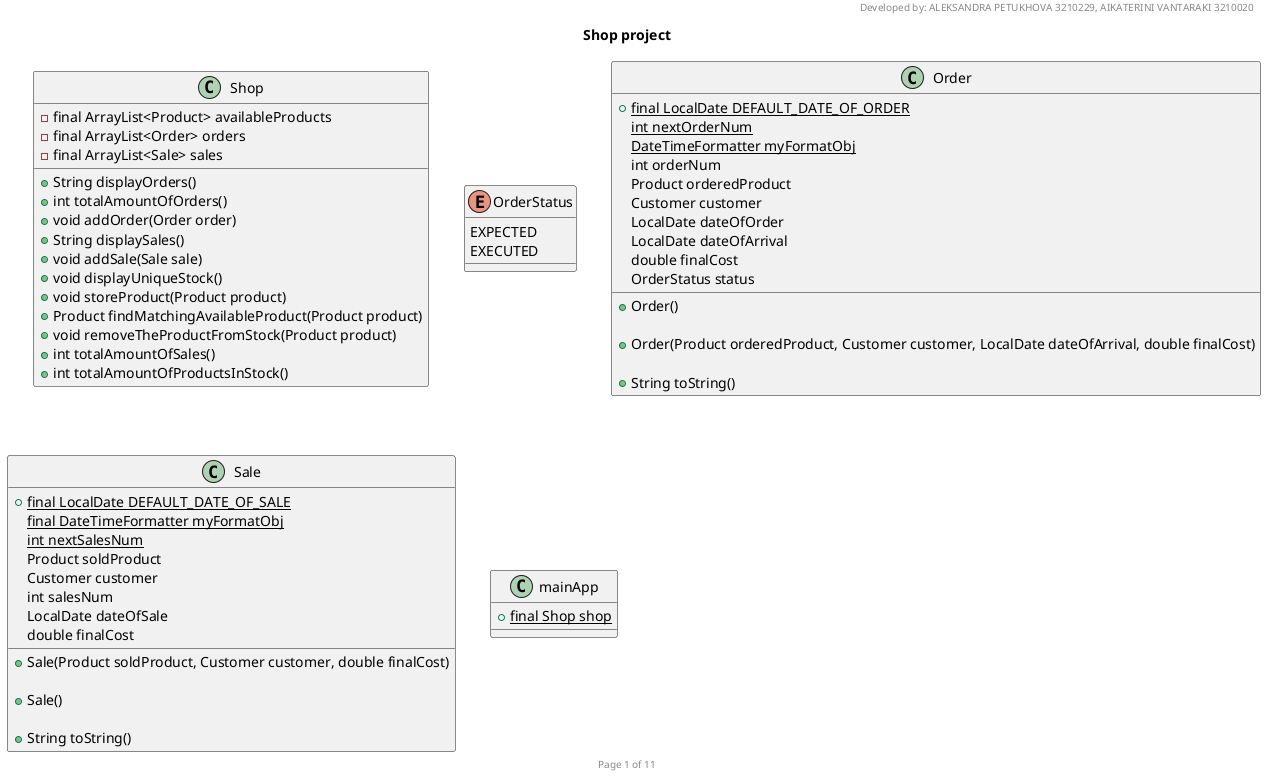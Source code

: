 '@startuml

title Shop project
header Developed by: ALEKSANDRA PETUKHOVA 3210229, AIKATERINI VANTARAKI 3210020



footer Page 1 of 11
class Shop{
    - final ArrayList<Product> availableProducts
    - final ArrayList<Order> orders
    - final ArrayList<Sale> sales

    + String displayOrders()
    + int totalAmountOfOrders()
    + void addOrder(Order order)
    + String displaySales()
    + void addSale(Sale sale)
    + void displayUniqueStock()
    + void storeProduct(Product product)
    + Product findMatchingAvailableProduct(Product product)
    + void removeTheProductFromStock(Product product)
    + int totalAmountOfSales()
    + int totalAmountOfProductsInStock()
}
enum OrderStatus {
    EXPECTED
    EXECUTED
}
class Order{
    + {static} final LocalDate DEFAULT_DATE_OF_ORDER
    {static} int nextOrderNum
    {static} DateTimeFormatter myFormatObj
    int orderNum
    Product orderedProduct
    Customer customer
    LocalDate dateOfOrder
    LocalDate dateOfArrival
    double finalCost
    OrderStatus status

    + Order()

    + Order(Product orderedProduct, Customer customer, LocalDate dateOfArrival, double finalCost)

    + String toString()
 }
class Sale{
    + {static} final LocalDate DEFAULT_DATE_OF_SALE
    {static} final DateTimeFormatter myFormatObj
    {static} int nextSalesNum
    Product soldProduct
    Customer customer
    int salesNum
    LocalDate dateOfSale
    double finalCost


    + Sale(Product soldProduct, Customer customer, double finalCost)

    + Sale()

    + String toString()

}
class mainApp{
    + {static} final Shop shop
}
newpage
header Developed by: ALEKSANDRA PETUKHOVA 3210229, AIKATERINI VANTARAKI 3210020

footer Page 2 of 11

interface Model {
    String getModelName()

    int getModelYear()

    String getModelManufacturer()

    double getModelPrice()
}
abstract class Product implements Model  {
    + {static} final String INTEL
    + {static} final String AMD
    + {static} final String nVIDIA
    + {static} final String CRUCIAL
    + {static} final String VENGEANCE
    + {static} final String SAMSUNG
    + {static} final String LG
    + {static} final String HYPERX
    + {static} final String LOGITECH
    + {static} final String RAZER
    + {static} final String HP
    + {static} final String SEAGATE

    + {static} final int YEAR_2018
    + {static} final int YEAR_2019
    + {static} final int YEAR_2020
    + {static} final int YEAR_2021
    + {static} final int YEAR_2022
    + {static} double priceBasedOnName(String model)
    + {static} int yearBasedOnName(String model)
    + double finalPrice()
    + int getProductId()
    + String returnStringOfAllProperties()
    + abstract boolean sameProductAs(Product obj)
    + String toString()
}
abstract class ComputerComponent extends Product{
    public static final double COMPONENT_DISCOUNT

    + ComputerComponent()

    + ComputerComponent(String modelName)

    + ComputerComponent(String modelName, int modelYear, String modelManufacturer, double modelPrice)
}

class ComputerPeripheral extends Product{
    + static final double PERIPHERAL_DISCOUNT

    + ComputerPeripheral(String modelName, int modelYear, String modelManufacturer, double modelPrice)

    + ComputerPeripheral()

    + String toString()
}
newpage
header Developed by: ALEKSANDRA PETUKHOVA 3210229, AIKATERINI VANTARAKI 3210020

footer Page 3 of 11

class Printer extends ComputerPeripheral{
    + {static} final String NAME
    + {static} final String LASER
    + {static} final String INKJET
    + {static} final String COLORED
    + {static} final String BLACK_WHITE
    - {static} int numOfPrinters
    - String printerTech
    - String printType

    + Printer(String modelName, int modelYear, String modelManufacturer, double modelPrice, String printerTech, String printType)

    + Printer()

    + String getPrinterTech()

    + void setPrinterTech(String Type)

    + String getPrintType()

    + void setPrintType(String Type)

    + String returnStringOfAllProperties()

    + boolean sameProductAs(Product obj)

    + String toString()
}
newpage
header Developed by: ALEKSANDRA PETUKHOVA 3210229, AIKATERINI VANTARAKI 3210020

footer Page 4 of 11

class Mouse extends ComputerPeripheral{
    + {static} final String NAME
    + {static} final String OPTICAL
    + {static} final String WIRED
    + {static} final String WIRELESS
    {static} final String LASER
    {static} int numOfMice
    - String mouseTech
    - String mouseConnect

    + Mouse(String modelName, int modelYear, String modelManufacturer, double modelPrice, String mouseTech, String mouseConnect)

    + Mouse()

    + Mouse(int modelYear, String modelManufacturer, double modelPrice, String mouseTech, String mouseConnect)

    + String getMouseTech()

    + void setMouseTech(String Type)

    + String getMouseConnect()

    + void setMouseConnect(String Type)

    + String returnStringOfAllProperties()

    + boolean sameProductAs(Product obj)

    + String toString()

}

newpage
header Developed by: ALEKSANDRA PETUKHOVA 3210229, AIKATERINI VANTARAKI 3210020

footer Page 5 of 11
class Monitor extends ComputerPeripheral{
    + {static} final String NAME
    + {static} final String MONITOR
    + {static} final String PORTABLE_MONITOR
    + {static} final String TV_MONITOR
    + {static} final String DIMENSION17
    + {static} final String DIMENSION24
    + {static} final String RESOLUTION1
    + {static} final String RESOLUTION2
    + {static} final String PORT1
    + {static} final String PORT2
    + {static} final String PORT3
    {static} int numOfMonitors
    - String monitorType
    - String monitorDimensions
    - String monitorResolution
    - String monitorPort

    + Monitor(String modelName, int modelYear, String modelManufacturer, double modelPrice, String monitorType, String monitorDimensions, String monitorResolution, String monitorPort)

    + Monitor()

    + String getMonitorType()

    + void setMonitorType(String Type)

    + String getMonitorDimensions()

    + void setMonitorDimensions(String Type)

    + String getMonitorResolution()

    + void setMonitorResolution(String Type)

    + String getMonitorPort()

    + void setMonitorPort(String Type)

    + String returnStringOfAllProperties()

    + boolean sameProductAs(Product obj)

    + String toString()

}
newpage
header Developed by: ALEKSANDRA PETUKHOVA 3210229, AIKATERINI VANTARAKI 3210020

footer Page 6 of 11

class Keyboard extends ComputerPeripheral{
    + {static} final String NAME
    {static} final String WIRED
    {static} final String WIRELESS
    {static} int numOfKeyboards
    - String keyboardConnect

    + Keyboard(String modelName, int modelYear, String modelManufacturer, double modelPrice, String keyboardConnect)

    + Keyboard()

    + String getKeyboardConnect()

    + void setKeyboardConnect(String Type)

    + String returnStringOfAllProperties()

    + boolean sameProductAs(Product obj)

    + String toString()
}
newpage
header Developed by: ALEKSANDRA PETUKHOVA 3210229, AIKATERINI VANTARAKI 3210020

footer Page 7 of 11


class Ram extends ComputerComponent{
    + static final String NAME
    + {static} final String DDR3
    + {static} final String DDR4
    + {static} final String DDR5
    + {static} final String SIZE4
    + {static} final String SIZE8
    + {static} final String SIZE16
    + {static} final String FREQUENCY1600
    + {static} final String FREQUENCY2666
    + {static} final String FREQUENCY3200
    {static} int numOfRams
    - String ramType
    - String ramSize
    - String ramFrequency

    + Ram()

    + Ram(String modelName, int modelYear, String modelManufacturer, double modelPrice, String ramType, String ramSize, String ramFrequency)

    + Ram(int modelYear, String modelManufacturer, double modelPrice, String ramType, String ramSize, String ramFrequency)

    + String getRamType()

    + void setRamType(String Type)

    + String getRamSize()

    + void setRamSize(String Type)

    + String getRamFrequency()

    + void setRamFrequency(String Type)

    + String returnStringOfAllProperties()

    + boolean sameProductAs(Product obj)

    + String toString()

}
newpage
header Developed by: ALEKSANDRA PETUKHOVA 3210229, AIKATERINI VANTARAKI 3210020

footer Page 8 of 11

class Motherboard extends ComputerComponent{
    + {static} final String NAME
    + {static} final String TYPE_INTEL
    + {static} final String TYPE_AMD
    + {static} final String MEM32
    + {static} final String MEM64
    + {static} final String MEM128
    + {static} final String SATA4
    + {static} final String SATA6
    + {static} final String SATA8
    {static} int numOfMotherboards
    - String processorType
    - String memoryType
    - String numOfPortsSataType

    + Motherboard()

    + Motherboard(String modelName, int modelYear, String modelManufacturer, double modelPrice)

    + Motherboard(String modelName, int modelYear, String modelManufacturer, double modelPrice, String processorType, String memoryType, String numOfPortsSataType)

    + Motherboard(int modelYear, String modelManufacturer, double modelPrice, String processorType, String memoryType, String numOfPortsSataType)

    + {static} int getNumOfMotherboards()

    + {static} void setNumOfMotherboards(int numOfMotherboards)

    + String getProcessorType()

    + void setProcessorType(String Type)

    + String getMemoryType()

    + void setMemoryType(String Type)

    + String returnStringOfAllProperties()

    + String getNumOfPortsSataType()

    + void setNumOfPortsSataType(String Type)

    + boolean sameProductAs(Product obj)

    + String toString()
}
newpage
header Developed by: ALEKSANDRA PETUKHOVA 3210229, AIKATERINI VANTARAKI 3210020

footer Page 9 of 11
class Cpu extends ComputerComponent {
    + {static} final String NAME
    + {static} final String SPEED28
    + {static} final String SPEED33
    + {static} final String SPEED41
    + {static} final String CORES6
    + {static} final String CORES8
    + {static} final String CORES16
    {static} int numOfCpus
    - String numOfCores
    - String cpuSpeed
    - boolean cpuGraphics

    + Cpu()

    + Cpu(String modelName, int modelYear, String modelManufacturer, double modelPrice, String cpuSpeed, String numOfCores, boolean cpuGraphics)

    + String getCpuSpeed()

    + void setCpuSpeed(String Type)

    + String getNumOfCores()

    + void setNumOfCores(String Type)

    + boolean isCpuGraphics()

    + void setCpuGraphics(boolean yes)

    + String returnStringOfAllProperties()

    + boolean sameProductAs(Product obj)

    + String toString()
}
newpage
header Developed by: ALEKSANDRA PETUKHOVA 3210229, AIKATERINI VANTARAKI 3210020

footer Page 10 of 11

class GraphicsCard extends ComputerComponent{
    + static final String NAME
    + static final String NVIDIA
    + static final String AMD
    + static final String MEM6
    + static final String MEM8
    + static final String MEM12
    static int numOfGraphicsCards
    - String chipset
    - String cardMemory

    + GraphicsCard()

    + GraphicsCard(String modelName, int modelYear, String modelManufacturer, double modelPrice, String chipset, String cardMemory)

    + GraphicsCard(int modelYear, String modelManufacturer, double modelPrice, String chipset, String cardMemory)

    + String getChipset()

    + void setChipset(String Type)

    + String getCardMemory()

    + void setCardMemory(String Type)

    + String returnStringOfAllProperties()

    + boolean sameProductAs(Product obj)

    + String toString()
}
newpage
header Developed by: ALEKSANDRA PETUKHOVA 3210229, AIKATERINI VANTARAKI 3210020

footer Page 11 of 11
class HardDrive extends ComputerComponent{
    + {static} final String NAME
    + {static} final String HDD
    + {static} final String SSD
    + {static} final String DRIVE_SIZE18
    + {static} final String DRIVE_SIZE25
    + {static} final String DRIVE_SIZE35
    + {static} final String CAPACITY256
    + {static} final String CAPACITY512
    + {static} final String CAPACITY_1TB
    + {static} final String CAPACITY_2TB
    {static} int numOfHardDrives
    - String driveType
    - String driveSize
    - String driveCapacity

         + HardDrive(String modelName, int modelYear, String modelManufacturer, double modelPrice, String driveType, String driveSize, String driveCapacity)

         + HardDrive()

         + HardDrive(int modelYear, String modelManufacturer, double modelPrice, String driveType, String driveSize, String driveCapacity)

         + String returnStringOfAllProperties()

         + String getDriveType()

         + void setDriveType(String Type)

         + String getDriveSize()

         + void setDriveSize(String Type)

         + String getDriveCapacity()

         + void setDriveCapacity(String Type)

         + boolean sameProductAs(Product obj)

         + String toString()
}

@enduml